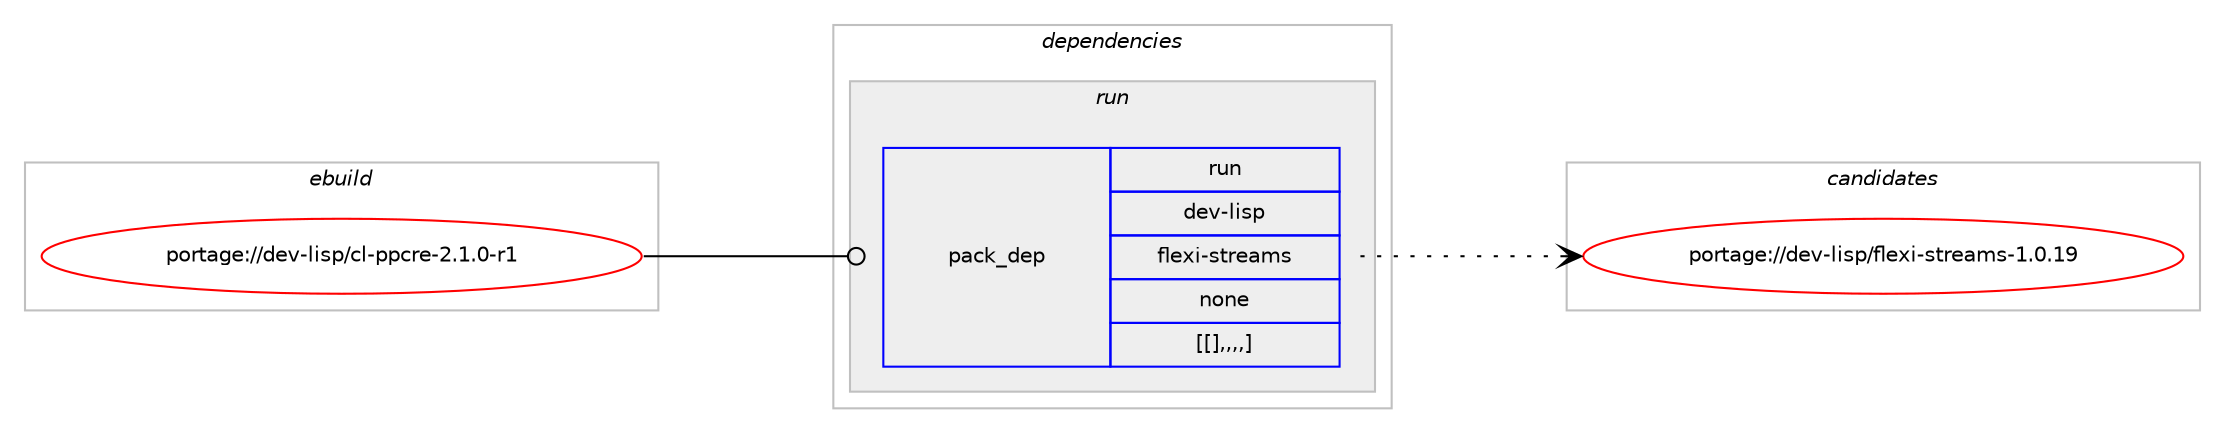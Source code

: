 digraph prolog {

# *************
# Graph options
# *************

newrank=true;
concentrate=true;
compound=true;
graph [rankdir=LR,fontname=Helvetica,fontsize=10,ranksep=1.5];#, ranksep=2.5, nodesep=0.2];
edge  [arrowhead=vee];
node  [fontname=Helvetica,fontsize=10];

# **********
# The ebuild
# **********

subgraph cluster_leftcol {
color=gray;
label=<<i>ebuild</i>>;
id [label="portage://dev-lisp/cl-ppcre-2.1.0-r1", color=red, width=4, href="../dev-lisp/cl-ppcre-2.1.0-r1.svg"];
}

# ****************
# The dependencies
# ****************

subgraph cluster_midcol {
color=gray;
label=<<i>dependencies</i>>;
subgraph cluster_compile {
fillcolor="#eeeeee";
style=filled;
label=<<i>compile</i>>;
}
subgraph cluster_compileandrun {
fillcolor="#eeeeee";
style=filled;
label=<<i>compile and run</i>>;
}
subgraph cluster_run {
fillcolor="#eeeeee";
style=filled;
label=<<i>run</i>>;
subgraph pack86317 {
dependency116822 [label=<<TABLE BORDER="0" CELLBORDER="1" CELLSPACING="0" CELLPADDING="4" WIDTH="220"><TR><TD ROWSPAN="6" CELLPADDING="30">pack_dep</TD></TR><TR><TD WIDTH="110">run</TD></TR><TR><TD>dev-lisp</TD></TR><TR><TD>flexi-streams</TD></TR><TR><TD>none</TD></TR><TR><TD>[[],,,,]</TD></TR></TABLE>>, shape=none, color=blue];
}
id:e -> dependency116822:w [weight=20,style="solid",arrowhead="odot"];
}
}

# **************
# The candidates
# **************

subgraph cluster_choices {
rank=same;
color=gray;
label=<<i>candidates</i>>;

subgraph choice86317 {
color=black;
nodesep=1;
choice1001011184510810511511247102108101120105451151161141019710911545494648464957 [label="portage://dev-lisp/flexi-streams-1.0.19", color=red, width=4,href="../dev-lisp/flexi-streams-1.0.19.svg"];
dependency116822:e -> choice1001011184510810511511247102108101120105451151161141019710911545494648464957:w [style=dotted,weight="100"];
}
}

}
